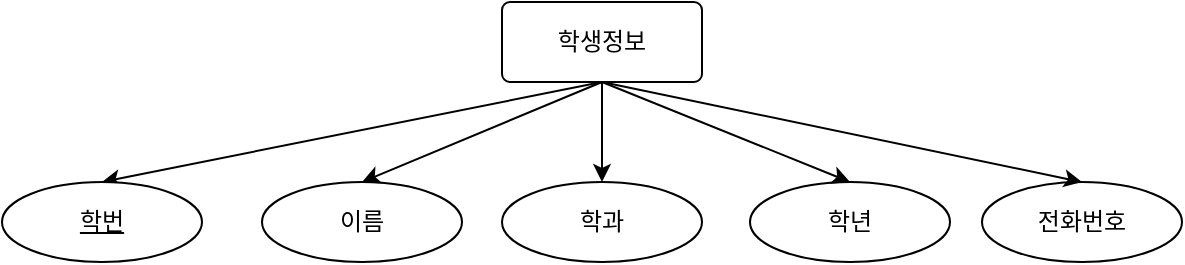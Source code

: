 <mxfile version="21.3.3" type="device">
  <diagram name="Page-1" id="qmtd_tRxRLvDfpM9HrXD">
    <mxGraphModel dx="1434" dy="699" grid="1" gridSize="10" guides="1" tooltips="1" connect="1" arrows="1" fold="1" page="1" pageScale="1" pageWidth="827" pageHeight="1169" math="0" shadow="0">
      <root>
        <mxCell id="0" />
        <mxCell id="1" parent="0" />
        <mxCell id="s-yCpr6wVTBDxyROFbvj-17" style="rounded=0;orthogonalLoop=1;jettySize=auto;html=1;entryX=0.5;entryY=0;entryDx=0;entryDy=0;exitX=0.5;exitY=1;exitDx=0;exitDy=0;" edge="1" parent="1" source="s-yCpr6wVTBDxyROFbvj-1" target="s-yCpr6wVTBDxyROFbvj-2">
          <mxGeometry relative="1" as="geometry" />
        </mxCell>
        <mxCell id="s-yCpr6wVTBDxyROFbvj-1" value="학생정보" style="rounded=1;arcSize=10;whiteSpace=wrap;html=1;align=center;" vertex="1" parent="1">
          <mxGeometry x="290" y="160" width="100" height="40" as="geometry" />
        </mxCell>
        <mxCell id="s-yCpr6wVTBDxyROFbvj-2" value="학번" style="ellipse;whiteSpace=wrap;html=1;align=center;fontStyle=4;" vertex="1" parent="1">
          <mxGeometry x="40" y="250" width="100" height="40" as="geometry" />
        </mxCell>
        <mxCell id="s-yCpr6wVTBDxyROFbvj-3" value="이름" style="ellipse;whiteSpace=wrap;html=1;align=center;" vertex="1" parent="1">
          <mxGeometry x="170" y="250" width="100" height="40" as="geometry" />
        </mxCell>
        <mxCell id="s-yCpr6wVTBDxyROFbvj-4" value="학과" style="ellipse;whiteSpace=wrap;html=1;align=center;" vertex="1" parent="1">
          <mxGeometry x="290" y="250" width="100" height="40" as="geometry" />
        </mxCell>
        <mxCell id="s-yCpr6wVTBDxyROFbvj-5" value="학년" style="ellipse;whiteSpace=wrap;html=1;align=center;" vertex="1" parent="1">
          <mxGeometry x="414" y="250" width="100" height="40" as="geometry" />
        </mxCell>
        <mxCell id="s-yCpr6wVTBDxyROFbvj-8" value="전화번호" style="ellipse;whiteSpace=wrap;html=1;align=center;" vertex="1" parent="1">
          <mxGeometry x="530" y="250" width="100" height="40" as="geometry" />
        </mxCell>
        <mxCell id="s-yCpr6wVTBDxyROFbvj-18" style="rounded=0;orthogonalLoop=1;jettySize=auto;html=1;entryX=0.5;entryY=0;entryDx=0;entryDy=0;exitX=0.5;exitY=1;exitDx=0;exitDy=0;" edge="1" parent="1" source="s-yCpr6wVTBDxyROFbvj-1" target="s-yCpr6wVTBDxyROFbvj-3">
          <mxGeometry relative="1" as="geometry">
            <mxPoint x="350" y="210" as="sourcePoint" />
            <mxPoint x="100" y="260" as="targetPoint" />
          </mxGeometry>
        </mxCell>
        <mxCell id="s-yCpr6wVTBDxyROFbvj-19" style="rounded=0;orthogonalLoop=1;jettySize=auto;html=1;entryX=0.5;entryY=0;entryDx=0;entryDy=0;exitX=0.5;exitY=1;exitDx=0;exitDy=0;" edge="1" parent="1" source="s-yCpr6wVTBDxyROFbvj-1" target="s-yCpr6wVTBDxyROFbvj-4">
          <mxGeometry relative="1" as="geometry">
            <mxPoint x="350" y="210" as="sourcePoint" />
            <mxPoint x="230" y="260" as="targetPoint" />
          </mxGeometry>
        </mxCell>
        <mxCell id="s-yCpr6wVTBDxyROFbvj-20" style="rounded=0;orthogonalLoop=1;jettySize=auto;html=1;entryX=0.5;entryY=0;entryDx=0;entryDy=0;exitX=0.5;exitY=1;exitDx=0;exitDy=0;" edge="1" parent="1" source="s-yCpr6wVTBDxyROFbvj-1" target="s-yCpr6wVTBDxyROFbvj-5">
          <mxGeometry relative="1" as="geometry">
            <mxPoint x="380" y="220" as="sourcePoint" />
            <mxPoint x="350" y="260" as="targetPoint" />
          </mxGeometry>
        </mxCell>
        <mxCell id="s-yCpr6wVTBDxyROFbvj-21" style="rounded=0;orthogonalLoop=1;jettySize=auto;html=1;entryX=0.5;entryY=0;entryDx=0;entryDy=0;exitX=0.5;exitY=1;exitDx=0;exitDy=0;" edge="1" parent="1" source="s-yCpr6wVTBDxyROFbvj-1" target="s-yCpr6wVTBDxyROFbvj-8">
          <mxGeometry relative="1" as="geometry">
            <mxPoint x="350" y="210" as="sourcePoint" />
            <mxPoint x="474" y="260" as="targetPoint" />
          </mxGeometry>
        </mxCell>
      </root>
    </mxGraphModel>
  </diagram>
</mxfile>
